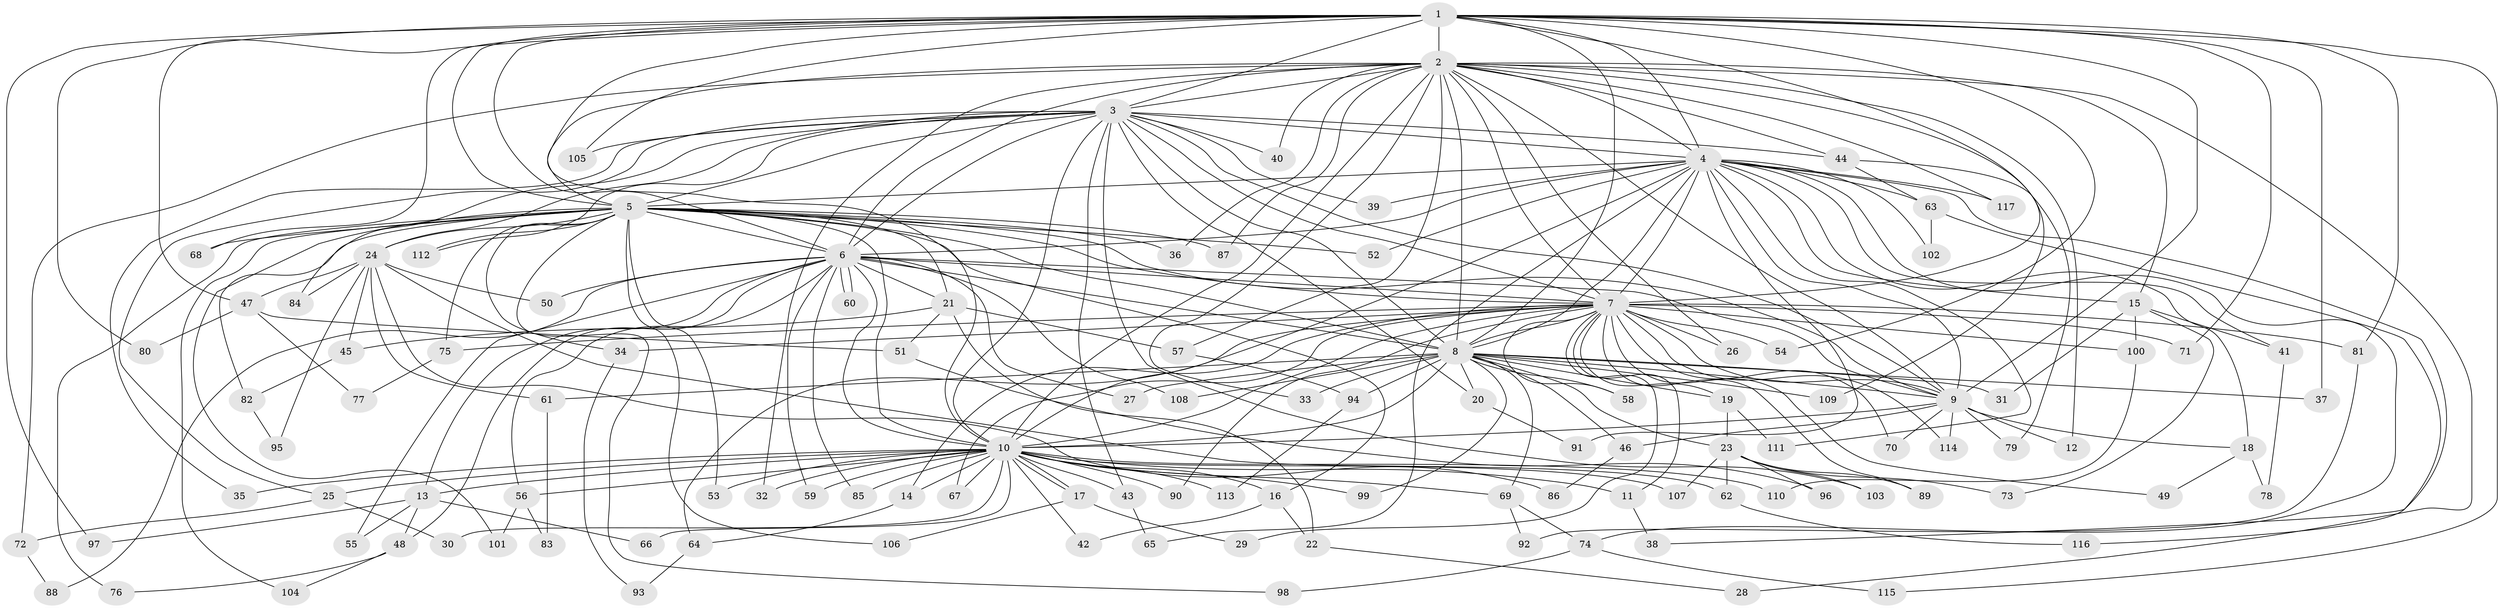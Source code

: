 // Generated by graph-tools (version 1.1) at 2025/25/03/09/25 03:25:43]
// undirected, 117 vertices, 259 edges
graph export_dot {
graph [start="1"]
  node [color=gray90,style=filled];
  1;
  2;
  3;
  4;
  5;
  6;
  7;
  8;
  9;
  10;
  11;
  12;
  13;
  14;
  15;
  16;
  17;
  18;
  19;
  20;
  21;
  22;
  23;
  24;
  25;
  26;
  27;
  28;
  29;
  30;
  31;
  32;
  33;
  34;
  35;
  36;
  37;
  38;
  39;
  40;
  41;
  42;
  43;
  44;
  45;
  46;
  47;
  48;
  49;
  50;
  51;
  52;
  53;
  54;
  55;
  56;
  57;
  58;
  59;
  60;
  61;
  62;
  63;
  64;
  65;
  66;
  67;
  68;
  69;
  70;
  71;
  72;
  73;
  74;
  75;
  76;
  77;
  78;
  79;
  80;
  81;
  82;
  83;
  84;
  85;
  86;
  87;
  88;
  89;
  90;
  91;
  92;
  93;
  94;
  95;
  96;
  97;
  98;
  99;
  100;
  101;
  102;
  103;
  104;
  105;
  106;
  107;
  108;
  109;
  110;
  111;
  112;
  113;
  114;
  115;
  116;
  117;
  1 -- 2;
  1 -- 3;
  1 -- 4;
  1 -- 5;
  1 -- 6;
  1 -- 7;
  1 -- 8;
  1 -- 9;
  1 -- 10;
  1 -- 37;
  1 -- 47;
  1 -- 54;
  1 -- 68;
  1 -- 71;
  1 -- 80;
  1 -- 81;
  1 -- 97;
  1 -- 105;
  1 -- 115;
  2 -- 3;
  2 -- 4;
  2 -- 5;
  2 -- 6;
  2 -- 7;
  2 -- 8;
  2 -- 9;
  2 -- 10;
  2 -- 12;
  2 -- 15;
  2 -- 26;
  2 -- 28;
  2 -- 32;
  2 -- 33;
  2 -- 36;
  2 -- 40;
  2 -- 44;
  2 -- 57;
  2 -- 72;
  2 -- 87;
  2 -- 109;
  2 -- 117;
  3 -- 4;
  3 -- 5;
  3 -- 6;
  3 -- 7;
  3 -- 8;
  3 -- 9;
  3 -- 10;
  3 -- 20;
  3 -- 24;
  3 -- 25;
  3 -- 35;
  3 -- 39;
  3 -- 40;
  3 -- 43;
  3 -- 44;
  3 -- 84;
  3 -- 103;
  3 -- 105;
  3 -- 112;
  4 -- 5;
  4 -- 6;
  4 -- 7;
  4 -- 8;
  4 -- 9;
  4 -- 10;
  4 -- 15;
  4 -- 18;
  4 -- 38;
  4 -- 39;
  4 -- 41;
  4 -- 52;
  4 -- 63;
  4 -- 65;
  4 -- 74;
  4 -- 91;
  4 -- 102;
  4 -- 111;
  4 -- 117;
  5 -- 6;
  5 -- 7;
  5 -- 8;
  5 -- 9;
  5 -- 10;
  5 -- 16;
  5 -- 21;
  5 -- 24;
  5 -- 34;
  5 -- 36;
  5 -- 52;
  5 -- 53;
  5 -- 68;
  5 -- 75;
  5 -- 76;
  5 -- 82;
  5 -- 87;
  5 -- 98;
  5 -- 101;
  5 -- 104;
  5 -- 106;
  5 -- 112;
  6 -- 7;
  6 -- 8;
  6 -- 9;
  6 -- 10;
  6 -- 13;
  6 -- 21;
  6 -- 27;
  6 -- 48;
  6 -- 50;
  6 -- 55;
  6 -- 56;
  6 -- 59;
  6 -- 60;
  6 -- 60;
  6 -- 85;
  6 -- 88;
  6 -- 108;
  7 -- 8;
  7 -- 9;
  7 -- 10;
  7 -- 11;
  7 -- 14;
  7 -- 19;
  7 -- 26;
  7 -- 29;
  7 -- 34;
  7 -- 49;
  7 -- 54;
  7 -- 58;
  7 -- 64;
  7 -- 67;
  7 -- 70;
  7 -- 71;
  7 -- 75;
  7 -- 81;
  7 -- 89;
  7 -- 90;
  7 -- 100;
  7 -- 114;
  8 -- 9;
  8 -- 10;
  8 -- 19;
  8 -- 20;
  8 -- 23;
  8 -- 27;
  8 -- 31;
  8 -- 33;
  8 -- 37;
  8 -- 46;
  8 -- 58;
  8 -- 61;
  8 -- 69;
  8 -- 94;
  8 -- 99;
  8 -- 108;
  8 -- 109;
  9 -- 10;
  9 -- 12;
  9 -- 18;
  9 -- 46;
  9 -- 70;
  9 -- 79;
  9 -- 114;
  10 -- 11;
  10 -- 13;
  10 -- 14;
  10 -- 16;
  10 -- 17;
  10 -- 17;
  10 -- 25;
  10 -- 30;
  10 -- 32;
  10 -- 35;
  10 -- 42;
  10 -- 43;
  10 -- 53;
  10 -- 56;
  10 -- 59;
  10 -- 66;
  10 -- 67;
  10 -- 69;
  10 -- 85;
  10 -- 90;
  10 -- 99;
  10 -- 107;
  10 -- 110;
  10 -- 113;
  11 -- 38;
  13 -- 48;
  13 -- 55;
  13 -- 66;
  13 -- 97;
  14 -- 64;
  15 -- 31;
  15 -- 41;
  15 -- 73;
  15 -- 100;
  16 -- 22;
  16 -- 42;
  17 -- 29;
  17 -- 106;
  18 -- 49;
  18 -- 78;
  19 -- 23;
  19 -- 111;
  20 -- 91;
  21 -- 22;
  21 -- 45;
  21 -- 51;
  21 -- 57;
  22 -- 28;
  23 -- 62;
  23 -- 73;
  23 -- 89;
  23 -- 96;
  23 -- 103;
  23 -- 107;
  24 -- 45;
  24 -- 47;
  24 -- 50;
  24 -- 61;
  24 -- 62;
  24 -- 84;
  24 -- 86;
  24 -- 95;
  25 -- 30;
  25 -- 72;
  34 -- 93;
  41 -- 78;
  43 -- 65;
  44 -- 63;
  44 -- 79;
  45 -- 82;
  46 -- 86;
  47 -- 51;
  47 -- 77;
  47 -- 80;
  48 -- 76;
  48 -- 104;
  51 -- 96;
  56 -- 83;
  56 -- 101;
  57 -- 94;
  61 -- 83;
  62 -- 116;
  63 -- 102;
  63 -- 116;
  64 -- 93;
  69 -- 74;
  69 -- 92;
  72 -- 88;
  74 -- 98;
  74 -- 115;
  75 -- 77;
  81 -- 92;
  82 -- 95;
  94 -- 113;
  100 -- 110;
}
